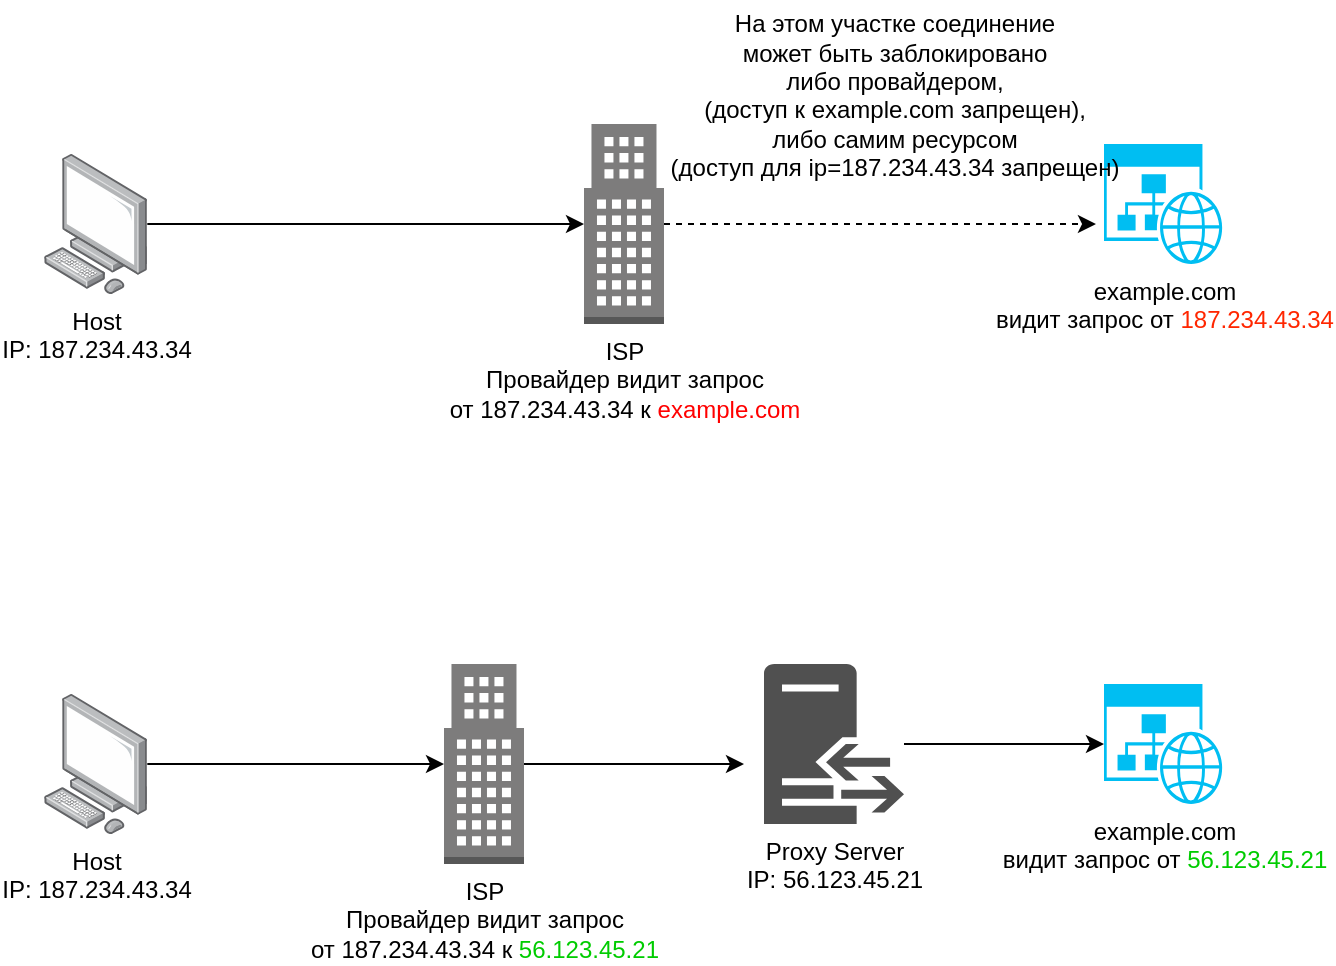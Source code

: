 <mxfile version="21.6.9" type="github">
  <diagram name="Страница — 1" id="mDwIkd1vVMeAIP44pAh7">
    <mxGraphModel dx="1242" dy="827" grid="1" gridSize="10" guides="1" tooltips="1" connect="1" arrows="1" fold="1" page="1" pageScale="1" pageWidth="827" pageHeight="1169" math="0" shadow="0">
      <root>
        <mxCell id="0" />
        <mxCell id="1" parent="0" />
        <mxCell id="lWOKhxxxpJjdyGa0jq4G-18" style="edgeStyle=orthogonalEdgeStyle;rounded=0;orthogonalLoop=1;jettySize=auto;html=1;entryX=0;entryY=0.5;entryDx=0;entryDy=0;entryPerimeter=0;" edge="1" parent="1" source="lWOKhxxxpJjdyGa0jq4G-1" target="lWOKhxxxpJjdyGa0jq4G-9">
          <mxGeometry relative="1" as="geometry" />
        </mxCell>
        <mxCell id="lWOKhxxxpJjdyGa0jq4G-1" value="Proxy Server&lt;br&gt;IP: 56.123.45.21" style="sketch=0;pointerEvents=1;shadow=0;dashed=0;html=1;strokeColor=none;fillColor=#505050;labelPosition=center;verticalLabelPosition=bottom;verticalAlign=top;outlineConnect=0;align=center;shape=mxgraph.office.servers.reverse_proxy;" vertex="1" parent="1">
          <mxGeometry x="500" y="440" width="70" height="80" as="geometry" />
        </mxCell>
        <mxCell id="lWOKhxxxpJjdyGa0jq4G-13" style="edgeStyle=orthogonalEdgeStyle;rounded=0;orthogonalLoop=1;jettySize=auto;html=1;entryX=0;entryY=0.5;entryDx=0;entryDy=0;entryPerimeter=0;" edge="1" parent="1" source="lWOKhxxxpJjdyGa0jq4G-2" target="lWOKhxxxpJjdyGa0jq4G-4">
          <mxGeometry relative="1" as="geometry" />
        </mxCell>
        <mxCell id="lWOKhxxxpJjdyGa0jq4G-2" value="Host&lt;br&gt;IP: 187.234.43.34" style="image;points=[];aspect=fixed;html=1;align=center;shadow=0;dashed=0;image=img/lib/allied_telesis/computer_and_terminals/Personal_Computer.svg;" vertex="1" parent="1">
          <mxGeometry x="140" y="185" width="51.65" height="70" as="geometry" />
        </mxCell>
        <mxCell id="lWOKhxxxpJjdyGa0jq4G-3" value="example.com&lt;br&gt;видит запрос от &lt;font color=&quot;#ff2600&quot;&gt;187.234.43.34&lt;/font&gt;" style="verticalLabelPosition=bottom;html=1;verticalAlign=top;align=center;strokeColor=none;fillColor=#00BEF2;shape=mxgraph.azure.website_generic;pointerEvents=1;" vertex="1" parent="1">
          <mxGeometry x="670" y="180" width="60" height="60" as="geometry" />
        </mxCell>
        <mxCell id="lWOKhxxxpJjdyGa0jq4G-14" style="edgeStyle=orthogonalEdgeStyle;rounded=0;orthogonalLoop=1;jettySize=auto;html=1;entryX=-0.067;entryY=0.667;entryDx=0;entryDy=0;entryPerimeter=0;dashed=1;" edge="1" parent="1" source="lWOKhxxxpJjdyGa0jq4G-4" target="lWOKhxxxpJjdyGa0jq4G-3">
          <mxGeometry relative="1" as="geometry" />
        </mxCell>
        <mxCell id="lWOKhxxxpJjdyGa0jq4G-4" value="ISP&lt;br&gt;Провайдер видит запрос&lt;br&gt;от 187.234.43.34 к &lt;font color=&quot;#ff0000&quot;&gt;example.com&lt;/font&gt;" style="outlineConnect=0;dashed=0;verticalLabelPosition=bottom;verticalAlign=top;align=center;html=1;shape=mxgraph.aws3.office_building;fillColor=#7D7C7C;gradientColor=none;" vertex="1" parent="1">
          <mxGeometry x="410" y="170" width="40" height="100" as="geometry" />
        </mxCell>
        <mxCell id="lWOKhxxxpJjdyGa0jq4G-16" style="edgeStyle=orthogonalEdgeStyle;rounded=0;orthogonalLoop=1;jettySize=auto;html=1;entryX=0;entryY=0.5;entryDx=0;entryDy=0;entryPerimeter=0;" edge="1" parent="1" source="lWOKhxxxpJjdyGa0jq4G-5" target="lWOKhxxxpJjdyGa0jq4G-8">
          <mxGeometry relative="1" as="geometry" />
        </mxCell>
        <mxCell id="lWOKhxxxpJjdyGa0jq4G-5" value="Host&lt;br&gt;IP: 187.234.43.34" style="image;points=[];aspect=fixed;html=1;align=center;shadow=0;dashed=0;image=img/lib/allied_telesis/computer_and_terminals/Personal_Computer.svg;" vertex="1" parent="1">
          <mxGeometry x="140" y="455" width="51.65" height="70" as="geometry" />
        </mxCell>
        <mxCell id="lWOKhxxxpJjdyGa0jq4G-17" style="edgeStyle=orthogonalEdgeStyle;rounded=0;orthogonalLoop=1;jettySize=auto;html=1;" edge="1" parent="1" source="lWOKhxxxpJjdyGa0jq4G-8">
          <mxGeometry relative="1" as="geometry">
            <mxPoint x="490" y="490" as="targetPoint" />
          </mxGeometry>
        </mxCell>
        <mxCell id="lWOKhxxxpJjdyGa0jq4G-8" value="ISP&lt;br&gt;Провайдер видит запрос&lt;br&gt;от 187.234.43.34 к &lt;font color=&quot;#00cc00&quot;&gt;56.123.45.21&lt;/font&gt;" style="outlineConnect=0;dashed=0;verticalLabelPosition=bottom;verticalAlign=top;align=center;html=1;shape=mxgraph.aws3.office_building;fillColor=#7D7C7C;gradientColor=none;" vertex="1" parent="1">
          <mxGeometry x="340" y="440" width="40" height="100" as="geometry" />
        </mxCell>
        <mxCell id="lWOKhxxxpJjdyGa0jq4G-9" value="example.com&lt;br&gt;видит запрос от &lt;font color=&quot;#00cc00&quot;&gt;56.123.45.21&lt;/font&gt;" style="verticalLabelPosition=bottom;html=1;verticalAlign=top;align=center;strokeColor=none;fillColor=#00BEF2;shape=mxgraph.azure.website_generic;pointerEvents=1;" vertex="1" parent="1">
          <mxGeometry x="670" y="450" width="60" height="60" as="geometry" />
        </mxCell>
        <mxCell id="lWOKhxxxpJjdyGa0jq4G-15" value="На этом участке соединение &lt;br&gt;может быть заблокировано&lt;br&gt;либо провайдером, &lt;br&gt;(доступ к example.com запрещен),&lt;br&gt;либо самим ресурсом &lt;br&gt;(доступ для ip=187.234.43.34 запрещен)&lt;br&gt;&amp;nbsp;" style="text;html=1;align=center;verticalAlign=middle;resizable=0;points=[];autosize=1;strokeColor=none;fillColor=none;" vertex="1" parent="1">
          <mxGeometry x="440" y="108" width="250" height="110" as="geometry" />
        </mxCell>
      </root>
    </mxGraphModel>
  </diagram>
</mxfile>
